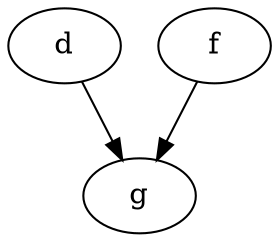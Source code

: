 strict digraph {
    1499841983[label="g"]
    2122408781[label="d"]
    3944162213[label="f"]
    2122408781 -> 1499841983 [weight=1]
    3944162213 -> 1499841983 [weight=1]
}
